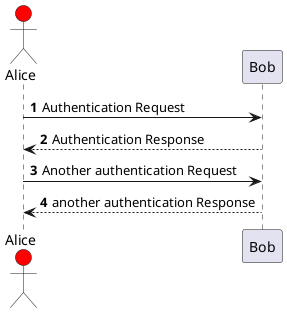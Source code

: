 @startuml
'https://plantuml.com/sequence-diagram

autonumber
actor Alice #red

Alice -> Bob: Authentication Request
Bob --> Alice: Authentication Response

Alice -> Bob: Another authentication Request
Alice <-- Bob: another authentication Response
@enduml